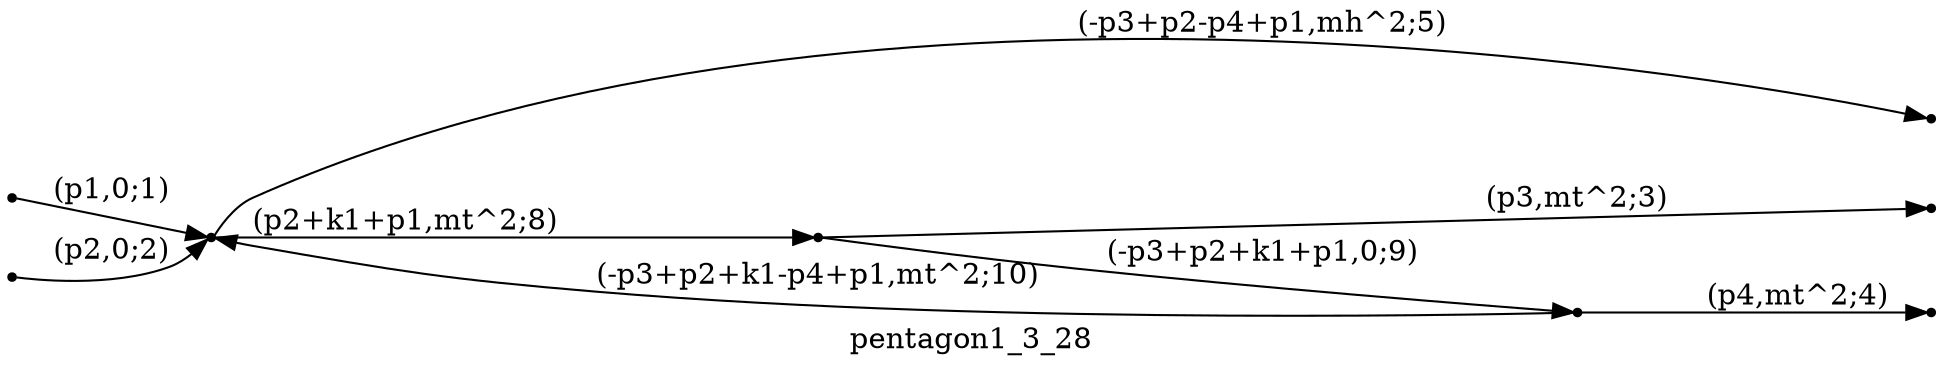 digraph pentagon1_3_28 {
  label="pentagon1_3_28";
  rankdir="LR";
  subgraph edges {
    -1 -> 3 [label="(p1,0;1)"];
    -2 -> 3 [label="(p2,0;2)"];
    1 -> -3 [label="(p3,mt^2;3)"];
    2 -> -4 [label="(p4,mt^2;4)"];
    3 -> -5 [label="(-p3+p2-p4+p1,mh^2;5)"];
    3 -> 1 [label="(p2+k1+p1,mt^2;8)"];
    1 -> 2 [label="(-p3+p2+k1+p1,0;9)"];
    2 -> 3 [label="(-p3+p2+k1-p4+p1,mt^2;10)"];
  }
  subgraph incoming { rank="source"; -1; -2; }
  subgraph outgoing { rank="sink"; -3; -4; -5; }
-5 [shape=point];
-4 [shape=point];
-3 [shape=point];
-2 [shape=point];
-1 [shape=point];
1 [shape=point];
2 [shape=point];
3 [shape=point];
}

